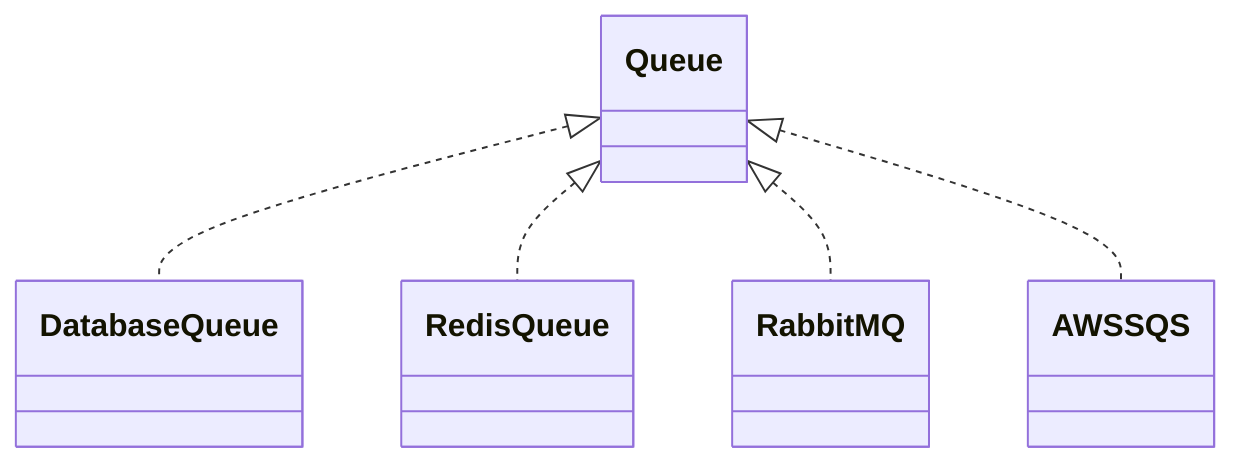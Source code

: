 classDiagram
  Queue <|.. DatabaseQueue
  Queue <|.. RedisQueue
  Queue <|.. RabbitMQ
  Queue <|.. AWSSQS
